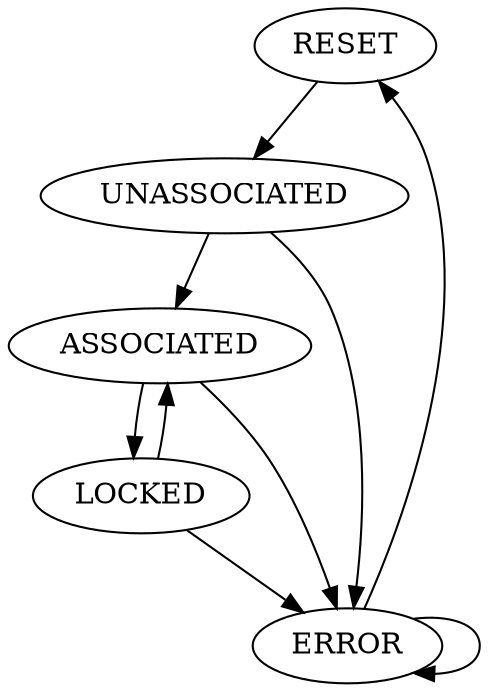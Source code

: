 // Radiant State Machine
digraph {
	0 [label=RESET]
	1 [label=UNASSOCIATED]
	3 [label=ASSOCIATED]
	2 [label=LOCKED]
	4 [label=ERROR]
	4 -> 4
	2 -> 4
	4 -> 0
	0 -> 1
	3 -> 2
	2 -> 3
	1 -> 4
	3 -> 4
	1 -> 3
}
